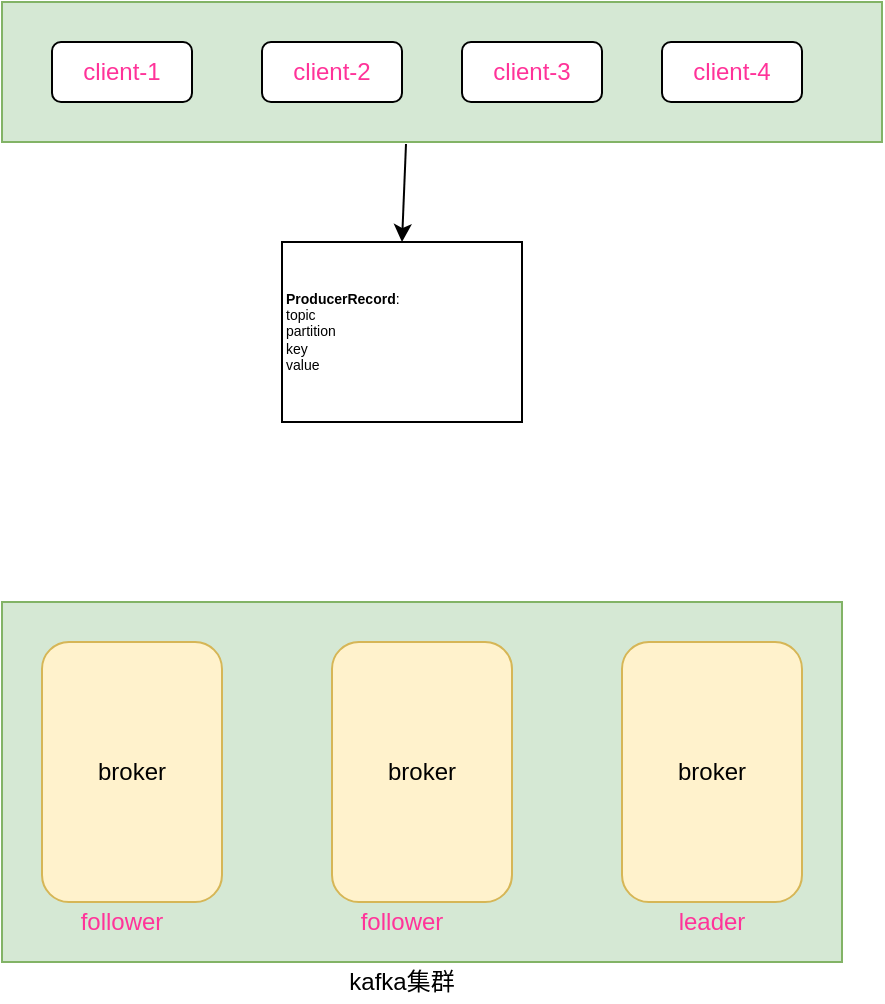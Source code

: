 <mxfile version="10.7.1" type="github"><diagram id="N1dAyhYNm_RykhK6RB0k" name="ç¬¬ 1 é¡µ"><mxGraphModel dx="743" dy="433" grid="1" gridSize="10" guides="1" tooltips="1" connect="1" arrows="1" fold="1" page="1" pageScale="1" pageWidth="827" pageHeight="1169" math="0" shadow="0"><root><mxCell id="0"/><mxCell id="1" parent="0"/><mxCell id="OH9oSmofbC-8zadBRavQ-1" value="" style="rounded=0;whiteSpace=wrap;html=1;fillColor=#d5e8d4;strokeColor=#82b366;" vertex="1" parent="1"><mxGeometry x="120" y="310" width="420" height="180" as="geometry"/></mxCell><mxCell id="OH9oSmofbC-8zadBRavQ-7" value="broker" style="rounded=1;whiteSpace=wrap;html=1;fillColor=#fff2cc;strokeColor=#d6b656;" vertex="1" parent="1"><mxGeometry x="140" y="330" width="90" height="130" as="geometry"/></mxCell><mxCell id="OH9oSmofbC-8zadBRavQ-8" value="broker" style="rounded=1;whiteSpace=wrap;html=1;fillColor=#fff2cc;strokeColor=#d6b656;" vertex="1" parent="1"><mxGeometry x="285" y="330" width="90" height="130" as="geometry"/></mxCell><mxCell id="OH9oSmofbC-8zadBRavQ-9" value="broker" style="rounded=1;whiteSpace=wrap;html=1;fillColor=#fff2cc;strokeColor=#d6b656;" vertex="1" parent="1"><mxGeometry x="430" y="330" width="90" height="130" as="geometry"/></mxCell><mxCell id="OH9oSmofbC-8zadBRavQ-10" value="kafka集群" style="text;html=1;strokeColor=none;fillColor=none;align=center;verticalAlign=middle;whiteSpace=wrap;rounded=0;" vertex="1" parent="1"><mxGeometry x="240" y="490" width="160" height="20" as="geometry"/></mxCell><mxCell id="OH9oSmofbC-8zadBRavQ-11" value="follower" style="text;html=1;strokeColor=none;fillColor=none;align=center;verticalAlign=middle;whiteSpace=wrap;rounded=0;fontColor=#FF3399;" vertex="1" parent="1"><mxGeometry x="160" y="460" width="40" height="20" as="geometry"/></mxCell><mxCell id="OH9oSmofbC-8zadBRavQ-12" value="follower" style="text;html=1;strokeColor=none;fillColor=none;align=center;verticalAlign=middle;whiteSpace=wrap;rounded=0;fontColor=#FF3399;" vertex="1" parent="1"><mxGeometry x="300" y="460" width="40" height="20" as="geometry"/></mxCell><mxCell id="OH9oSmofbC-8zadBRavQ-13" value="leader" style="text;html=1;strokeColor=none;fillColor=none;align=center;verticalAlign=middle;whiteSpace=wrap;rounded=0;fontColor=#FF3399;" vertex="1" parent="1"><mxGeometry x="455" y="460" width="40" height="20" as="geometry"/></mxCell><mxCell id="OH9oSmofbC-8zadBRavQ-14" value="" style="rounded=0;whiteSpace=wrap;html=1;fillColor=#d5e8d4;strokeColor=#82b366;" vertex="1" parent="1"><mxGeometry x="120" y="10" width="440" height="70" as="geometry"/></mxCell><mxCell id="OH9oSmofbC-8zadBRavQ-15" value="client-1" style="rounded=1;whiteSpace=wrap;html=1;fontColor=#FF3399;" vertex="1" parent="1"><mxGeometry x="145" y="30" width="70" height="30" as="geometry"/></mxCell><mxCell id="OH9oSmofbC-8zadBRavQ-16" value="client-2" style="rounded=1;whiteSpace=wrap;html=1;fontColor=#FF3399;" vertex="1" parent="1"><mxGeometry x="250" y="30" width="70" height="30" as="geometry"/></mxCell><mxCell id="OH9oSmofbC-8zadBRavQ-17" value="client-3" style="rounded=1;whiteSpace=wrap;html=1;fontColor=#FF3399;" vertex="1" parent="1"><mxGeometry x="350" y="30" width="70" height="30" as="geometry"/></mxCell><mxCell id="OH9oSmofbC-8zadBRavQ-18" value="client-4" style="rounded=1;whiteSpace=wrap;html=1;fontColor=#FF3399;" vertex="1" parent="1"><mxGeometry x="450" y="30" width="70" height="30" as="geometry"/></mxCell><mxCell id="OH9oSmofbC-8zadBRavQ-19" value="&lt;div style=&quot;text-align: left ; font-size: 7px&quot;&gt;&lt;font style=&quot;font-size: 7px&quot;&gt;&lt;b&gt;ProducerRecord&lt;/b&gt;:&lt;/font&gt;&lt;/div&gt;&lt;div style=&quot;text-align: left ; font-size: 7px&quot;&gt;&lt;font style=&quot;font-size: 7px&quot;&gt;topic&lt;/font&gt;&lt;/div&gt;&lt;div style=&quot;text-align: left ; font-size: 7px&quot;&gt;&lt;font style=&quot;font-size: 7px&quot;&gt;partition&lt;/font&gt;&lt;/div&gt;&lt;div style=&quot;text-align: left ; font-size: 7px&quot;&gt;&lt;font style=&quot;font-size: 7px&quot;&gt;key&lt;/font&gt;&lt;/div&gt;&lt;div style=&quot;text-align: left ; font-size: 7px&quot;&gt;&lt;font style=&quot;font-size: 7px&quot;&gt;value&lt;/font&gt;&lt;/div&gt;" style="rounded=0;whiteSpace=wrap;html=1;fontColor=#000000;align=left;fontSize=6;" vertex="1" parent="1"><mxGeometry x="260" y="130" width="120" height="90" as="geometry"/></mxCell><mxCell id="OH9oSmofbC-8zadBRavQ-20" value="" style="endArrow=classic;html=1;fontColor=#FF3399;entryX=0.5;entryY=0;entryDx=0;entryDy=0;" edge="1" parent="1" target="OH9oSmofbC-8zadBRavQ-19"><mxGeometry width="50" height="50" relative="1" as="geometry"><mxPoint x="322" y="81" as="sourcePoint"/><mxPoint x="190" y="140" as="targetPoint"/></mxGeometry></mxCell></root></mxGraphModel></diagram></mxfile>